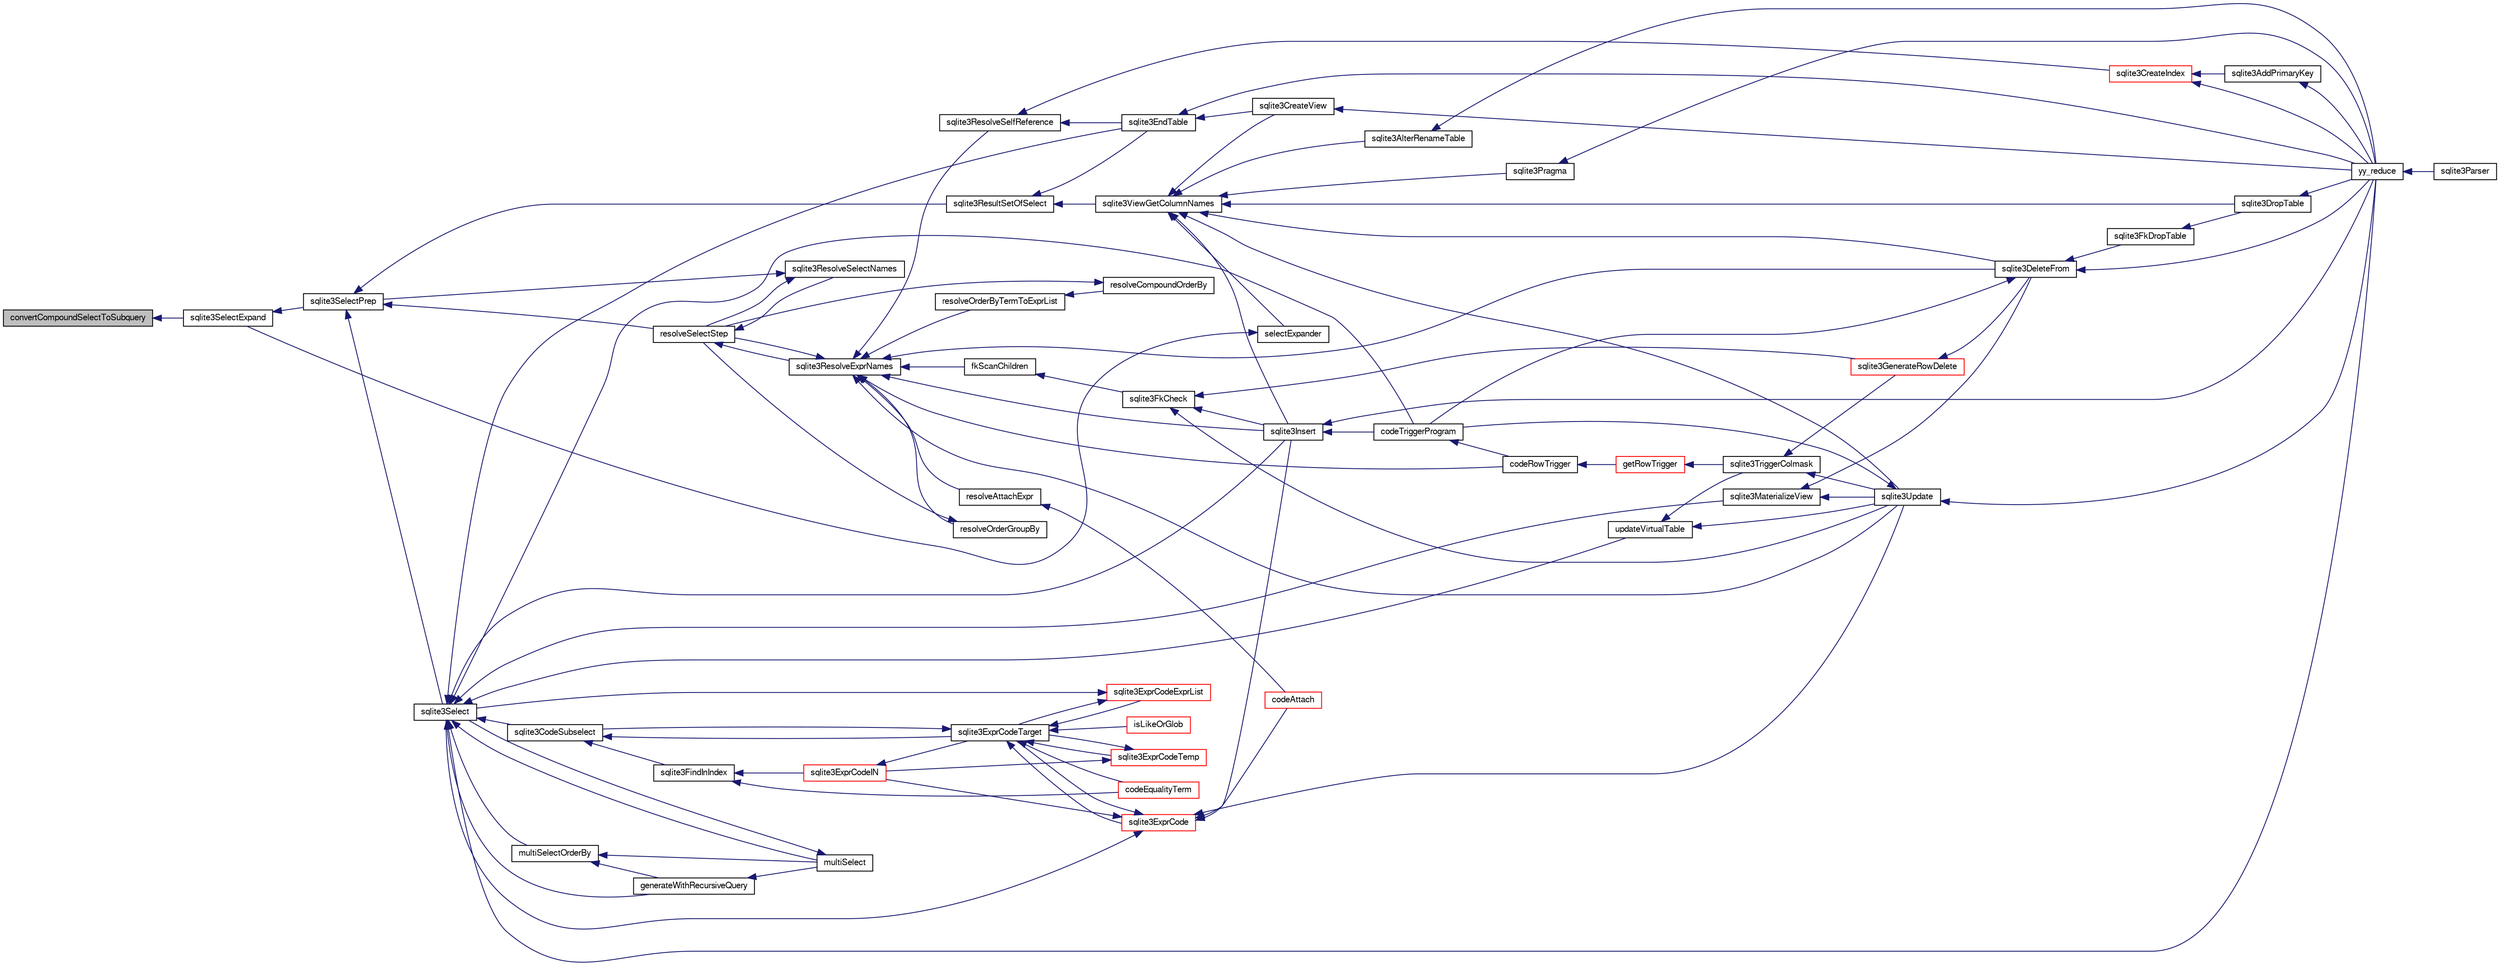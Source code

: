 digraph "convertCompoundSelectToSubquery"
{
  edge [fontname="FreeSans",fontsize="10",labelfontname="FreeSans",labelfontsize="10"];
  node [fontname="FreeSans",fontsize="10",shape=record];
  rankdir="LR";
  Node72319 [label="convertCompoundSelectToSubquery",height=0.2,width=0.4,color="black", fillcolor="grey75", style="filled", fontcolor="black"];
  Node72319 -> Node72320 [dir="back",color="midnightblue",fontsize="10",style="solid",fontname="FreeSans"];
  Node72320 [label="sqlite3SelectExpand",height=0.2,width=0.4,color="black", fillcolor="white", style="filled",URL="$sqlite3_8c.html#ae55acd1d8219505e629c2148950fa3de"];
  Node72320 -> Node72321 [dir="back",color="midnightblue",fontsize="10",style="solid",fontname="FreeSans"];
  Node72321 [label="sqlite3SelectPrep",height=0.2,width=0.4,color="black", fillcolor="white", style="filled",URL="$sqlite3_8c.html#aa4385bd53c0a43dea72fbc23cc78e1c6"];
  Node72321 -> Node72322 [dir="back",color="midnightblue",fontsize="10",style="solid",fontname="FreeSans"];
  Node72322 [label="resolveSelectStep",height=0.2,width=0.4,color="black", fillcolor="white", style="filled",URL="$sqlite3_8c.html#a0b9015a9e505c63fd104dcbad672c814"];
  Node72322 -> Node72323 [dir="back",color="midnightblue",fontsize="10",style="solid",fontname="FreeSans"];
  Node72323 [label="sqlite3ResolveExprNames",height=0.2,width=0.4,color="black", fillcolor="white", style="filled",URL="$sqlite3_8c.html#a537cf717a3f847807d3a3fd65da636ad"];
  Node72323 -> Node72324 [dir="back",color="midnightblue",fontsize="10",style="solid",fontname="FreeSans"];
  Node72324 [label="resolveOrderByTermToExprList",height=0.2,width=0.4,color="black", fillcolor="white", style="filled",URL="$sqlite3_8c.html#ac7f7eabdc769257622ad90aac3e02fe6"];
  Node72324 -> Node72325 [dir="back",color="midnightblue",fontsize="10",style="solid",fontname="FreeSans"];
  Node72325 [label="resolveCompoundOrderBy",height=0.2,width=0.4,color="black", fillcolor="white", style="filled",URL="$sqlite3_8c.html#a462c5aa49cfd6aad6a92fa60ddefc569"];
  Node72325 -> Node72322 [dir="back",color="midnightblue",fontsize="10",style="solid",fontname="FreeSans"];
  Node72323 -> Node72326 [dir="back",color="midnightblue",fontsize="10",style="solid",fontname="FreeSans"];
  Node72326 [label="resolveOrderGroupBy",height=0.2,width=0.4,color="black", fillcolor="white", style="filled",URL="$sqlite3_8c.html#a4dc8ed6177a5de887eae1010992e3d00"];
  Node72326 -> Node72322 [dir="back",color="midnightblue",fontsize="10",style="solid",fontname="FreeSans"];
  Node72323 -> Node72322 [dir="back",color="midnightblue",fontsize="10",style="solid",fontname="FreeSans"];
  Node72323 -> Node72327 [dir="back",color="midnightblue",fontsize="10",style="solid",fontname="FreeSans"];
  Node72327 [label="sqlite3ResolveSelfReference",height=0.2,width=0.4,color="black", fillcolor="white", style="filled",URL="$sqlite3_8c.html#ab524095a849de78f8728167d19336094"];
  Node72327 -> Node72328 [dir="back",color="midnightblue",fontsize="10",style="solid",fontname="FreeSans"];
  Node72328 [label="sqlite3EndTable",height=0.2,width=0.4,color="black", fillcolor="white", style="filled",URL="$sqlite3_8c.html#a7b5f2c66c0f0b6f819d970ca389768b0"];
  Node72328 -> Node72329 [dir="back",color="midnightblue",fontsize="10",style="solid",fontname="FreeSans"];
  Node72329 [label="sqlite3CreateView",height=0.2,width=0.4,color="black", fillcolor="white", style="filled",URL="$sqlite3_8c.html#a9d85cb00ff71dee5cd9a019503a6982e"];
  Node72329 -> Node72330 [dir="back",color="midnightblue",fontsize="10",style="solid",fontname="FreeSans"];
  Node72330 [label="yy_reduce",height=0.2,width=0.4,color="black", fillcolor="white", style="filled",URL="$sqlite3_8c.html#a7c419a9b25711c666a9a2449ef377f14"];
  Node72330 -> Node72331 [dir="back",color="midnightblue",fontsize="10",style="solid",fontname="FreeSans"];
  Node72331 [label="sqlite3Parser",height=0.2,width=0.4,color="black", fillcolor="white", style="filled",URL="$sqlite3_8c.html#a0327d71a5fabe0b6a343d78a2602e72a"];
  Node72328 -> Node72330 [dir="back",color="midnightblue",fontsize="10",style="solid",fontname="FreeSans"];
  Node72327 -> Node72332 [dir="back",color="midnightblue",fontsize="10",style="solid",fontname="FreeSans"];
  Node72332 [label="sqlite3CreateIndex",height=0.2,width=0.4,color="red", fillcolor="white", style="filled",URL="$sqlite3_8c.html#a8dbe5e590ab6c58a8c45f34f7c81e825"];
  Node72332 -> Node72333 [dir="back",color="midnightblue",fontsize="10",style="solid",fontname="FreeSans"];
  Node72333 [label="sqlite3AddPrimaryKey",height=0.2,width=0.4,color="black", fillcolor="white", style="filled",URL="$sqlite3_8c.html#af2b0672c3379d2a7d927d210ae0ade62"];
  Node72333 -> Node72330 [dir="back",color="midnightblue",fontsize="10",style="solid",fontname="FreeSans"];
  Node72332 -> Node72330 [dir="back",color="midnightblue",fontsize="10",style="solid",fontname="FreeSans"];
  Node72323 -> Node72335 [dir="back",color="midnightblue",fontsize="10",style="solid",fontname="FreeSans"];
  Node72335 [label="resolveAttachExpr",height=0.2,width=0.4,color="black", fillcolor="white", style="filled",URL="$sqlite3_8c.html#a2b0ae2ee3fae38ccc805f582a9ce38f5"];
  Node72335 -> Node72336 [dir="back",color="midnightblue",fontsize="10",style="solid",fontname="FreeSans"];
  Node72336 [label="codeAttach",height=0.2,width=0.4,color="red", fillcolor="white", style="filled",URL="$sqlite3_8c.html#ade4e9e30d828a19c191fdcb098676d5b"];
  Node72323 -> Node72339 [dir="back",color="midnightblue",fontsize="10",style="solid",fontname="FreeSans"];
  Node72339 [label="sqlite3DeleteFrom",height=0.2,width=0.4,color="black", fillcolor="white", style="filled",URL="$sqlite3_8c.html#ab9b4b45349188b49eabb23f94608a091"];
  Node72339 -> Node72340 [dir="back",color="midnightblue",fontsize="10",style="solid",fontname="FreeSans"];
  Node72340 [label="sqlite3FkDropTable",height=0.2,width=0.4,color="black", fillcolor="white", style="filled",URL="$sqlite3_8c.html#a1218c6fc74e89152ceaa4760e82f5ef9"];
  Node72340 -> Node72341 [dir="back",color="midnightblue",fontsize="10",style="solid",fontname="FreeSans"];
  Node72341 [label="sqlite3DropTable",height=0.2,width=0.4,color="black", fillcolor="white", style="filled",URL="$sqlite3_8c.html#a5534f77364b5568783c0e50db3c9defb"];
  Node72341 -> Node72330 [dir="back",color="midnightblue",fontsize="10",style="solid",fontname="FreeSans"];
  Node72339 -> Node72342 [dir="back",color="midnightblue",fontsize="10",style="solid",fontname="FreeSans"];
  Node72342 [label="codeTriggerProgram",height=0.2,width=0.4,color="black", fillcolor="white", style="filled",URL="$sqlite3_8c.html#a120801f59d9281d201d2ff4b2606836e"];
  Node72342 -> Node72343 [dir="back",color="midnightblue",fontsize="10",style="solid",fontname="FreeSans"];
  Node72343 [label="codeRowTrigger",height=0.2,width=0.4,color="black", fillcolor="white", style="filled",URL="$sqlite3_8c.html#a463cea5aaaf388b560b206570a0022fc"];
  Node72343 -> Node72344 [dir="back",color="midnightblue",fontsize="10",style="solid",fontname="FreeSans"];
  Node72344 [label="getRowTrigger",height=0.2,width=0.4,color="red", fillcolor="white", style="filled",URL="$sqlite3_8c.html#a69626ef20b540d1a2b19cf56f3f45689"];
  Node72344 -> Node72352 [dir="back",color="midnightblue",fontsize="10",style="solid",fontname="FreeSans"];
  Node72352 [label="sqlite3TriggerColmask",height=0.2,width=0.4,color="black", fillcolor="white", style="filled",URL="$sqlite3_8c.html#acace8e99e37ae5e84ea03c65e820c540"];
  Node72352 -> Node72347 [dir="back",color="midnightblue",fontsize="10",style="solid",fontname="FreeSans"];
  Node72347 [label="sqlite3GenerateRowDelete",height=0.2,width=0.4,color="red", fillcolor="white", style="filled",URL="$sqlite3_8c.html#a2c76cbf3027fc18fdbb8cb4cd96b77d9"];
  Node72347 -> Node72339 [dir="back",color="midnightblue",fontsize="10",style="solid",fontname="FreeSans"];
  Node72352 -> Node72350 [dir="back",color="midnightblue",fontsize="10",style="solid",fontname="FreeSans"];
  Node72350 [label="sqlite3Update",height=0.2,width=0.4,color="black", fillcolor="white", style="filled",URL="$sqlite3_8c.html#ac5aa67c46e8cc8174566fabe6809fafa"];
  Node72350 -> Node72342 [dir="back",color="midnightblue",fontsize="10",style="solid",fontname="FreeSans"];
  Node72350 -> Node72330 [dir="back",color="midnightblue",fontsize="10",style="solid",fontname="FreeSans"];
  Node72339 -> Node72330 [dir="back",color="midnightblue",fontsize="10",style="solid",fontname="FreeSans"];
  Node72323 -> Node72353 [dir="back",color="midnightblue",fontsize="10",style="solid",fontname="FreeSans"];
  Node72353 [label="fkScanChildren",height=0.2,width=0.4,color="black", fillcolor="white", style="filled",URL="$sqlite3_8c.html#a67c9dcb484336b3155e7a82a037d4691"];
  Node72353 -> Node72354 [dir="back",color="midnightblue",fontsize="10",style="solid",fontname="FreeSans"];
  Node72354 [label="sqlite3FkCheck",height=0.2,width=0.4,color="black", fillcolor="white", style="filled",URL="$sqlite3_8c.html#aa38fb76c7d6f48f19772877a41703b92"];
  Node72354 -> Node72347 [dir="back",color="midnightblue",fontsize="10",style="solid",fontname="FreeSans"];
  Node72354 -> Node72349 [dir="back",color="midnightblue",fontsize="10",style="solid",fontname="FreeSans"];
  Node72349 [label="sqlite3Insert",height=0.2,width=0.4,color="black", fillcolor="white", style="filled",URL="$sqlite3_8c.html#a5b17c9c2000bae6bdff8e6be48d7dc2b"];
  Node72349 -> Node72342 [dir="back",color="midnightblue",fontsize="10",style="solid",fontname="FreeSans"];
  Node72349 -> Node72330 [dir="back",color="midnightblue",fontsize="10",style="solid",fontname="FreeSans"];
  Node72354 -> Node72350 [dir="back",color="midnightblue",fontsize="10",style="solid",fontname="FreeSans"];
  Node72323 -> Node72349 [dir="back",color="midnightblue",fontsize="10",style="solid",fontname="FreeSans"];
  Node72323 -> Node72343 [dir="back",color="midnightblue",fontsize="10",style="solid",fontname="FreeSans"];
  Node72323 -> Node72350 [dir="back",color="midnightblue",fontsize="10",style="solid",fontname="FreeSans"];
  Node72322 -> Node72355 [dir="back",color="midnightblue",fontsize="10",style="solid",fontname="FreeSans"];
  Node72355 [label="sqlite3ResolveSelectNames",height=0.2,width=0.4,color="black", fillcolor="white", style="filled",URL="$sqlite3_8c.html#a0cf10c480643b1ab9eaa02056a400734"];
  Node72355 -> Node72322 [dir="back",color="midnightblue",fontsize="10",style="solid",fontname="FreeSans"];
  Node72355 -> Node72321 [dir="back",color="midnightblue",fontsize="10",style="solid",fontname="FreeSans"];
  Node72321 -> Node72356 [dir="back",color="midnightblue",fontsize="10",style="solid",fontname="FreeSans"];
  Node72356 [label="sqlite3ResultSetOfSelect",height=0.2,width=0.4,color="black", fillcolor="white", style="filled",URL="$sqlite3_8c.html#ade35a86757654a36498d74152aa2fda8"];
  Node72356 -> Node72328 [dir="back",color="midnightblue",fontsize="10",style="solid",fontname="FreeSans"];
  Node72356 -> Node72357 [dir="back",color="midnightblue",fontsize="10",style="solid",fontname="FreeSans"];
  Node72357 [label="sqlite3ViewGetColumnNames",height=0.2,width=0.4,color="black", fillcolor="white", style="filled",URL="$sqlite3_8c.html#aebc7cd8d9e2bd174ae0a60363d3f6ce8"];
  Node72357 -> Node72358 [dir="back",color="midnightblue",fontsize="10",style="solid",fontname="FreeSans"];
  Node72358 [label="sqlite3AlterRenameTable",height=0.2,width=0.4,color="black", fillcolor="white", style="filled",URL="$sqlite3_8c.html#aa5cfdb507ff74e559f2efb0318c96d2c"];
  Node72358 -> Node72330 [dir="back",color="midnightblue",fontsize="10",style="solid",fontname="FreeSans"];
  Node72357 -> Node72329 [dir="back",color="midnightblue",fontsize="10",style="solid",fontname="FreeSans"];
  Node72357 -> Node72341 [dir="back",color="midnightblue",fontsize="10",style="solid",fontname="FreeSans"];
  Node72357 -> Node72339 [dir="back",color="midnightblue",fontsize="10",style="solid",fontname="FreeSans"];
  Node72357 -> Node72349 [dir="back",color="midnightblue",fontsize="10",style="solid",fontname="FreeSans"];
  Node72357 -> Node72359 [dir="back",color="midnightblue",fontsize="10",style="solid",fontname="FreeSans"];
  Node72359 [label="sqlite3Pragma",height=0.2,width=0.4,color="black", fillcolor="white", style="filled",URL="$sqlite3_8c.html#a111391370f58f8e6a6eca51fd34d62ed"];
  Node72359 -> Node72330 [dir="back",color="midnightblue",fontsize="10",style="solid",fontname="FreeSans"];
  Node72357 -> Node72360 [dir="back",color="midnightblue",fontsize="10",style="solid",fontname="FreeSans"];
  Node72360 [label="selectExpander",height=0.2,width=0.4,color="black", fillcolor="white", style="filled",URL="$sqlite3_8c.html#abee977318fbf74531340c6e41b0ca953"];
  Node72360 -> Node72320 [dir="back",color="midnightblue",fontsize="10",style="solid",fontname="FreeSans"];
  Node72357 -> Node72350 [dir="back",color="midnightblue",fontsize="10",style="solid",fontname="FreeSans"];
  Node72321 -> Node72361 [dir="back",color="midnightblue",fontsize="10",style="solid",fontname="FreeSans"];
  Node72361 [label="sqlite3Select",height=0.2,width=0.4,color="black", fillcolor="white", style="filled",URL="$sqlite3_8c.html#a2465ee8c956209ba4b272477b7c21a45"];
  Node72361 -> Node72362 [dir="back",color="midnightblue",fontsize="10",style="solid",fontname="FreeSans"];
  Node72362 [label="sqlite3CodeSubselect",height=0.2,width=0.4,color="black", fillcolor="white", style="filled",URL="$sqlite3_8c.html#aa69b46d2204a1d1b110107a1be12ee0c"];
  Node72362 -> Node72363 [dir="back",color="midnightblue",fontsize="10",style="solid",fontname="FreeSans"];
  Node72363 [label="sqlite3FindInIndex",height=0.2,width=0.4,color="black", fillcolor="white", style="filled",URL="$sqlite3_8c.html#af7d8c56ab0231f44bb5f87b3fafeffb2"];
  Node72363 -> Node72364 [dir="back",color="midnightblue",fontsize="10",style="solid",fontname="FreeSans"];
  Node72364 [label="sqlite3ExprCodeIN",height=0.2,width=0.4,color="red", fillcolor="white", style="filled",URL="$sqlite3_8c.html#ad9cf4f5b5ffb90c24a4a0900c8626193"];
  Node72364 -> Node72365 [dir="back",color="midnightblue",fontsize="10",style="solid",fontname="FreeSans"];
  Node72365 [label="sqlite3ExprCodeTarget",height=0.2,width=0.4,color="black", fillcolor="white", style="filled",URL="$sqlite3_8c.html#a4f308397a0a3ed299ed31aaa1ae2a293"];
  Node72365 -> Node72362 [dir="back",color="midnightblue",fontsize="10",style="solid",fontname="FreeSans"];
  Node72365 -> Node72366 [dir="back",color="midnightblue",fontsize="10",style="solid",fontname="FreeSans"];
  Node72366 [label="sqlite3ExprCodeTemp",height=0.2,width=0.4,color="red", fillcolor="white", style="filled",URL="$sqlite3_8c.html#a3bc5c1ccb3c5851847e2aeb4a84ae1fc"];
  Node72366 -> Node72364 [dir="back",color="midnightblue",fontsize="10",style="solid",fontname="FreeSans"];
  Node72366 -> Node72365 [dir="back",color="midnightblue",fontsize="10",style="solid",fontname="FreeSans"];
  Node72365 -> Node72379 [dir="back",color="midnightblue",fontsize="10",style="solid",fontname="FreeSans"];
  Node72379 [label="sqlite3ExprCode",height=0.2,width=0.4,color="red", fillcolor="white", style="filled",URL="$sqlite3_8c.html#a75f270fb0b111b86924cca4ea507b417"];
  Node72379 -> Node72364 [dir="back",color="midnightblue",fontsize="10",style="solid",fontname="FreeSans"];
  Node72379 -> Node72365 [dir="back",color="midnightblue",fontsize="10",style="solid",fontname="FreeSans"];
  Node72379 -> Node72336 [dir="back",color="midnightblue",fontsize="10",style="solid",fontname="FreeSans"];
  Node72379 -> Node72349 [dir="back",color="midnightblue",fontsize="10",style="solid",fontname="FreeSans"];
  Node72379 -> Node72361 [dir="back",color="midnightblue",fontsize="10",style="solid",fontname="FreeSans"];
  Node72379 -> Node72350 [dir="back",color="midnightblue",fontsize="10",style="solid",fontname="FreeSans"];
  Node72365 -> Node72388 [dir="back",color="midnightblue",fontsize="10",style="solid",fontname="FreeSans"];
  Node72388 [label="sqlite3ExprCodeExprList",height=0.2,width=0.4,color="red", fillcolor="white", style="filled",URL="$sqlite3_8c.html#a05b2b3dc3de7565de24eb3a2ff4e9566"];
  Node72388 -> Node72365 [dir="back",color="midnightblue",fontsize="10",style="solid",fontname="FreeSans"];
  Node72388 -> Node72361 [dir="back",color="midnightblue",fontsize="10",style="solid",fontname="FreeSans"];
  Node72365 -> Node72391 [dir="back",color="midnightblue",fontsize="10",style="solid",fontname="FreeSans"];
  Node72391 [label="isLikeOrGlob",height=0.2,width=0.4,color="red", fillcolor="white", style="filled",URL="$sqlite3_8c.html#a6c38e495198bf8976f68d1a6ebd74a50"];
  Node72365 -> Node72400 [dir="back",color="midnightblue",fontsize="10",style="solid",fontname="FreeSans"];
  Node72400 [label="codeEqualityTerm",height=0.2,width=0.4,color="red", fillcolor="white", style="filled",URL="$sqlite3_8c.html#ad88a57073f031452c9843e97f15acc47"];
  Node72363 -> Node72400 [dir="back",color="midnightblue",fontsize="10",style="solid",fontname="FreeSans"];
  Node72362 -> Node72365 [dir="back",color="midnightblue",fontsize="10",style="solid",fontname="FreeSans"];
  Node72361 -> Node72328 [dir="back",color="midnightblue",fontsize="10",style="solid",fontname="FreeSans"];
  Node72361 -> Node72402 [dir="back",color="midnightblue",fontsize="10",style="solid",fontname="FreeSans"];
  Node72402 [label="sqlite3MaterializeView",height=0.2,width=0.4,color="black", fillcolor="white", style="filled",URL="$sqlite3_8c.html#a4557984b0b75f998fb0c3f231c9b1def"];
  Node72402 -> Node72339 [dir="back",color="midnightblue",fontsize="10",style="solid",fontname="FreeSans"];
  Node72402 -> Node72350 [dir="back",color="midnightblue",fontsize="10",style="solid",fontname="FreeSans"];
  Node72361 -> Node72349 [dir="back",color="midnightblue",fontsize="10",style="solid",fontname="FreeSans"];
  Node72361 -> Node72384 [dir="back",color="midnightblue",fontsize="10",style="solid",fontname="FreeSans"];
  Node72384 [label="generateWithRecursiveQuery",height=0.2,width=0.4,color="black", fillcolor="white", style="filled",URL="$sqlite3_8c.html#ade2c3663fa9c3b9676507984b9483942"];
  Node72384 -> Node72385 [dir="back",color="midnightblue",fontsize="10",style="solid",fontname="FreeSans"];
  Node72385 [label="multiSelect",height=0.2,width=0.4,color="black", fillcolor="white", style="filled",URL="$sqlite3_8c.html#a6456c61f3d9b2389738753cedfa24fa7"];
  Node72385 -> Node72361 [dir="back",color="midnightblue",fontsize="10",style="solid",fontname="FreeSans"];
  Node72361 -> Node72385 [dir="back",color="midnightblue",fontsize="10",style="solid",fontname="FreeSans"];
  Node72361 -> Node72386 [dir="back",color="midnightblue",fontsize="10",style="solid",fontname="FreeSans"];
  Node72386 [label="multiSelectOrderBy",height=0.2,width=0.4,color="black", fillcolor="white", style="filled",URL="$sqlite3_8c.html#afcdb8488c6f4dfdadaf9f04bca35b808"];
  Node72386 -> Node72384 [dir="back",color="midnightblue",fontsize="10",style="solid",fontname="FreeSans"];
  Node72386 -> Node72385 [dir="back",color="midnightblue",fontsize="10",style="solid",fontname="FreeSans"];
  Node72361 -> Node72342 [dir="back",color="midnightblue",fontsize="10",style="solid",fontname="FreeSans"];
  Node72361 -> Node72403 [dir="back",color="midnightblue",fontsize="10",style="solid",fontname="FreeSans"];
  Node72403 [label="updateVirtualTable",height=0.2,width=0.4,color="black", fillcolor="white", style="filled",URL="$sqlite3_8c.html#a740220531db9293c39a2cdd7da3f74e1"];
  Node72403 -> Node72352 [dir="back",color="midnightblue",fontsize="10",style="solid",fontname="FreeSans"];
  Node72403 -> Node72350 [dir="back",color="midnightblue",fontsize="10",style="solid",fontname="FreeSans"];
  Node72361 -> Node72330 [dir="back",color="midnightblue",fontsize="10",style="solid",fontname="FreeSans"];
}
